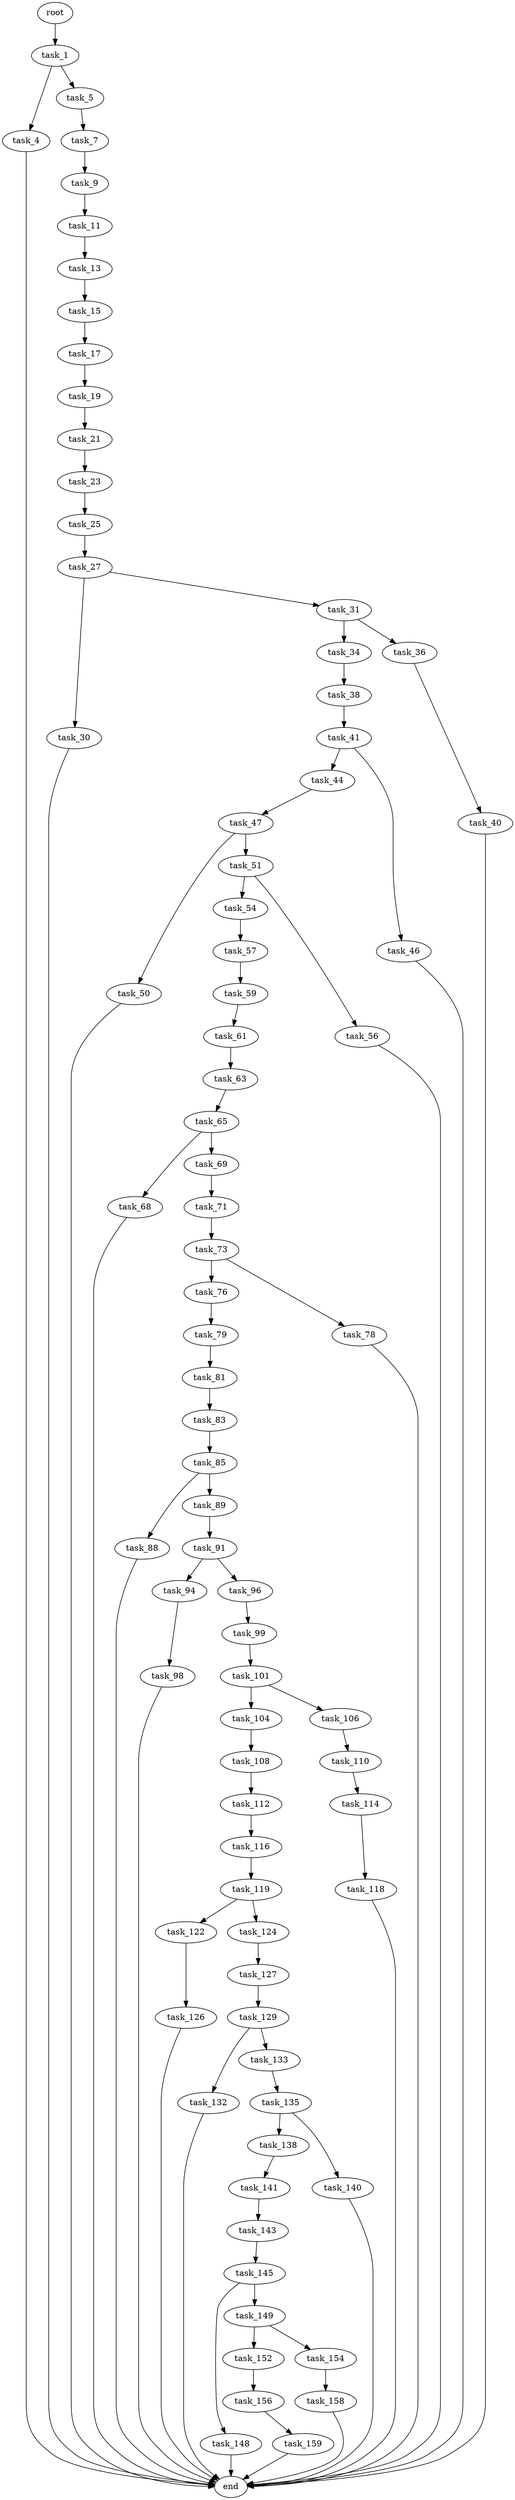 digraph G {
  root [size="0.000000"];
  task_1 [size="18274794040.000000"];
  task_4 [size="1185421194.000000"];
  task_5 [size="8589934592.000000"];
  end [size="0.000000"];
  task_7 [size="1136514426.000000"];
  task_9 [size="469342907748.000000"];
  task_11 [size="17109189029.000000"];
  task_13 [size="469541932964.000000"];
  task_15 [size="1073741824000.000000"];
  task_17 [size="9365940832.000000"];
  task_19 [size="8589934592.000000"];
  task_21 [size="140035701623.000000"];
  task_23 [size="28991029248.000000"];
  task_25 [size="75032243202.000000"];
  task_27 [size="618138487165.000000"];
  task_30 [size="1343297793.000000"];
  task_31 [size="163570907646.000000"];
  task_34 [size="3226750982.000000"];
  task_36 [size="782757789696.000000"];
  task_38 [size="549755813888.000000"];
  task_40 [size="68719476736.000000"];
  task_41 [size="5179799990.000000"];
  task_44 [size="21974361949.000000"];
  task_46 [size="68719476736.000000"];
  task_47 [size="7695978263.000000"];
  task_50 [size="307229307580.000000"];
  task_51 [size="1073741824000.000000"];
  task_54 [size="585501564024.000000"];
  task_56 [size="12395322118.000000"];
  task_57 [size="16716753194.000000"];
  task_59 [size="1643907267.000000"];
  task_61 [size="818400725926.000000"];
  task_63 [size="8589934592.000000"];
  task_65 [size="1073741824000.000000"];
  task_68 [size="1073741824000.000000"];
  task_69 [size="782757789696.000000"];
  task_71 [size="8589934592.000000"];
  task_73 [size="231928233984.000000"];
  task_76 [size="328038293508.000000"];
  task_78 [size="1073741824000.000000"];
  task_79 [size="29410376862.000000"];
  task_81 [size="782757789696.000000"];
  task_83 [size="28991029248.000000"];
  task_85 [size="134217728000.000000"];
  task_88 [size="134217728000.000000"];
  task_89 [size="27277511706.000000"];
  task_91 [size="32155319422.000000"];
  task_94 [size="6339487914.000000"];
  task_96 [size="55828338324.000000"];
  task_98 [size="6415424476.000000"];
  task_99 [size="28991029248.000000"];
  task_101 [size="28991029248.000000"];
  task_104 [size="68719476736.000000"];
  task_106 [size="1227402611.000000"];
  task_108 [size="134217728000.000000"];
  task_110 [size="10920677136.000000"];
  task_112 [size="28991029248.000000"];
  task_114 [size="231928233984.000000"];
  task_116 [size="549755813888.000000"];
  task_118 [size="32978004420.000000"];
  task_119 [size="4084190175.000000"];
  task_122 [size="7416537769.000000"];
  task_124 [size="3380544269.000000"];
  task_126 [size="17528358255.000000"];
  task_127 [size="43428612950.000000"];
  task_129 [size="28716407755.000000"];
  task_132 [size="41168015586.000000"];
  task_133 [size="417225320185.000000"];
  task_135 [size="29734885173.000000"];
  task_138 [size="134217728000.000000"];
  task_140 [size="84918433900.000000"];
  task_141 [size="368293445632.000000"];
  task_143 [size="68719476736.000000"];
  task_145 [size="21322105522.000000"];
  task_148 [size="856636841690.000000"];
  task_149 [size="2513073292.000000"];
  task_152 [size="613277884255.000000"];
  task_154 [size="8589934592.000000"];
  task_156 [size="182701557804.000000"];
  task_158 [size="68719476736.000000"];
  task_159 [size="9768099498.000000"];

  root -> task_1 [size="1.000000"];
  task_1 -> task_4 [size="411041792.000000"];
  task_1 -> task_5 [size="411041792.000000"];
  task_4 -> end [size="1.000000"];
  task_5 -> task_7 [size="33554432.000000"];
  task_7 -> task_9 [size="33554432.000000"];
  task_9 -> task_11 [size="301989888.000000"];
  task_11 -> task_13 [size="75497472.000000"];
  task_13 -> task_15 [size="536870912.000000"];
  task_15 -> task_17 [size="838860800.000000"];
  task_17 -> task_19 [size="411041792.000000"];
  task_19 -> task_21 [size="33554432.000000"];
  task_21 -> task_23 [size="411041792.000000"];
  task_23 -> task_25 [size="75497472.000000"];
  task_25 -> task_27 [size="209715200.000000"];
  task_27 -> task_30 [size="411041792.000000"];
  task_27 -> task_31 [size="411041792.000000"];
  task_30 -> end [size="1.000000"];
  task_31 -> task_34 [size="411041792.000000"];
  task_31 -> task_36 [size="411041792.000000"];
  task_34 -> task_38 [size="209715200.000000"];
  task_36 -> task_40 [size="679477248.000000"];
  task_38 -> task_41 [size="536870912.000000"];
  task_40 -> end [size="1.000000"];
  task_41 -> task_44 [size="134217728.000000"];
  task_41 -> task_46 [size="134217728.000000"];
  task_44 -> task_47 [size="679477248.000000"];
  task_46 -> end [size="1.000000"];
  task_47 -> task_50 [size="134217728.000000"];
  task_47 -> task_51 [size="134217728.000000"];
  task_50 -> end [size="1.000000"];
  task_51 -> task_54 [size="838860800.000000"];
  task_51 -> task_56 [size="838860800.000000"];
  task_54 -> task_57 [size="536870912.000000"];
  task_56 -> end [size="1.000000"];
  task_57 -> task_59 [size="301989888.000000"];
  task_59 -> task_61 [size="33554432.000000"];
  task_61 -> task_63 [size="838860800.000000"];
  task_63 -> task_65 [size="33554432.000000"];
  task_65 -> task_68 [size="838860800.000000"];
  task_65 -> task_69 [size="838860800.000000"];
  task_68 -> end [size="1.000000"];
  task_69 -> task_71 [size="679477248.000000"];
  task_71 -> task_73 [size="33554432.000000"];
  task_73 -> task_76 [size="301989888.000000"];
  task_73 -> task_78 [size="301989888.000000"];
  task_76 -> task_79 [size="411041792.000000"];
  task_78 -> end [size="1.000000"];
  task_79 -> task_81 [size="679477248.000000"];
  task_81 -> task_83 [size="679477248.000000"];
  task_83 -> task_85 [size="75497472.000000"];
  task_85 -> task_88 [size="209715200.000000"];
  task_85 -> task_89 [size="209715200.000000"];
  task_88 -> end [size="1.000000"];
  task_89 -> task_91 [size="536870912.000000"];
  task_91 -> task_94 [size="838860800.000000"];
  task_91 -> task_96 [size="838860800.000000"];
  task_94 -> task_98 [size="134217728.000000"];
  task_96 -> task_99 [size="134217728.000000"];
  task_98 -> end [size="1.000000"];
  task_99 -> task_101 [size="75497472.000000"];
  task_101 -> task_104 [size="75497472.000000"];
  task_101 -> task_106 [size="75497472.000000"];
  task_104 -> task_108 [size="134217728.000000"];
  task_106 -> task_110 [size="134217728.000000"];
  task_108 -> task_112 [size="209715200.000000"];
  task_110 -> task_114 [size="411041792.000000"];
  task_112 -> task_116 [size="75497472.000000"];
  task_114 -> task_118 [size="301989888.000000"];
  task_116 -> task_119 [size="536870912.000000"];
  task_118 -> end [size="1.000000"];
  task_119 -> task_122 [size="75497472.000000"];
  task_119 -> task_124 [size="75497472.000000"];
  task_122 -> task_126 [size="33554432.000000"];
  task_124 -> task_127 [size="209715200.000000"];
  task_126 -> end [size="1.000000"];
  task_127 -> task_129 [size="679477248.000000"];
  task_129 -> task_132 [size="679477248.000000"];
  task_129 -> task_133 [size="679477248.000000"];
  task_132 -> end [size="1.000000"];
  task_133 -> task_135 [size="679477248.000000"];
  task_135 -> task_138 [size="679477248.000000"];
  task_135 -> task_140 [size="679477248.000000"];
  task_138 -> task_141 [size="209715200.000000"];
  task_140 -> end [size="1.000000"];
  task_141 -> task_143 [size="411041792.000000"];
  task_143 -> task_145 [size="134217728.000000"];
  task_145 -> task_148 [size="33554432.000000"];
  task_145 -> task_149 [size="33554432.000000"];
  task_148 -> end [size="1.000000"];
  task_149 -> task_152 [size="75497472.000000"];
  task_149 -> task_154 [size="75497472.000000"];
  task_152 -> task_156 [size="679477248.000000"];
  task_154 -> task_158 [size="33554432.000000"];
  task_156 -> task_159 [size="134217728.000000"];
  task_158 -> end [size="1.000000"];
  task_159 -> end [size="1.000000"];
}
